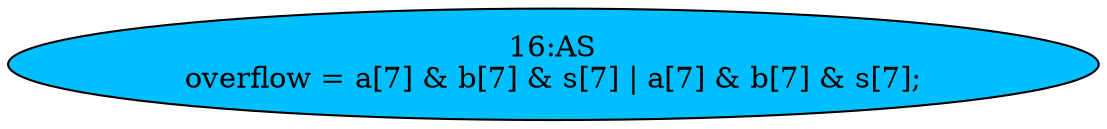 strict digraph "" {
	node [label="\N"];
	"16:AS"	[ast="<pyverilog.vparser.ast.Assign object at 0x7f2c0f0a6210>",
		def_var="['overflow']",
		fillcolor=deepskyblue,
		label="16:AS
overflow = a[7] & b[7] & s[7] | a[7] & b[7] & s[7];",
		statements="[]",
		style=filled,
		typ=Assign,
		use_var="['a', 'b', 's', 'a', 'b', 's']"];
}

